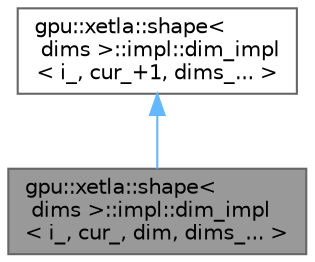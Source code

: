 digraph "gpu::xetla::shape&lt; dims &gt;::impl::dim_impl&lt; i_, cur_, dim, dims_... &gt;"
{
 // LATEX_PDF_SIZE
  bgcolor="transparent";
  edge [fontname=Helvetica,fontsize=10,labelfontname=Helvetica,labelfontsize=10];
  node [fontname=Helvetica,fontsize=10,shape=box,height=0.2,width=0.4];
  Node1 [id="Node000001",label="gpu::xetla::shape\<\l dims \>::impl::dim_impl\l\< i_, cur_, dim, dims_... \>",height=0.2,width=0.4,color="gray40", fillcolor="grey60", style="filled", fontcolor="black",tooltip=" "];
  Node2 -> Node1 [id="edge1_Node000001_Node000002",dir="back",color="steelblue1",style="solid",tooltip=" "];
  Node2 [id="Node000002",label="gpu::xetla::shape\<\l dims \>::impl::dim_impl\l\< i_, cur_+1, dims_... \>",height=0.2,width=0.4,color="gray40", fillcolor="white", style="filled",URL="$structgpu_1_1xetla_1_1shape_1_1impl_1_1dim__impl.html",tooltip=" "];
}
